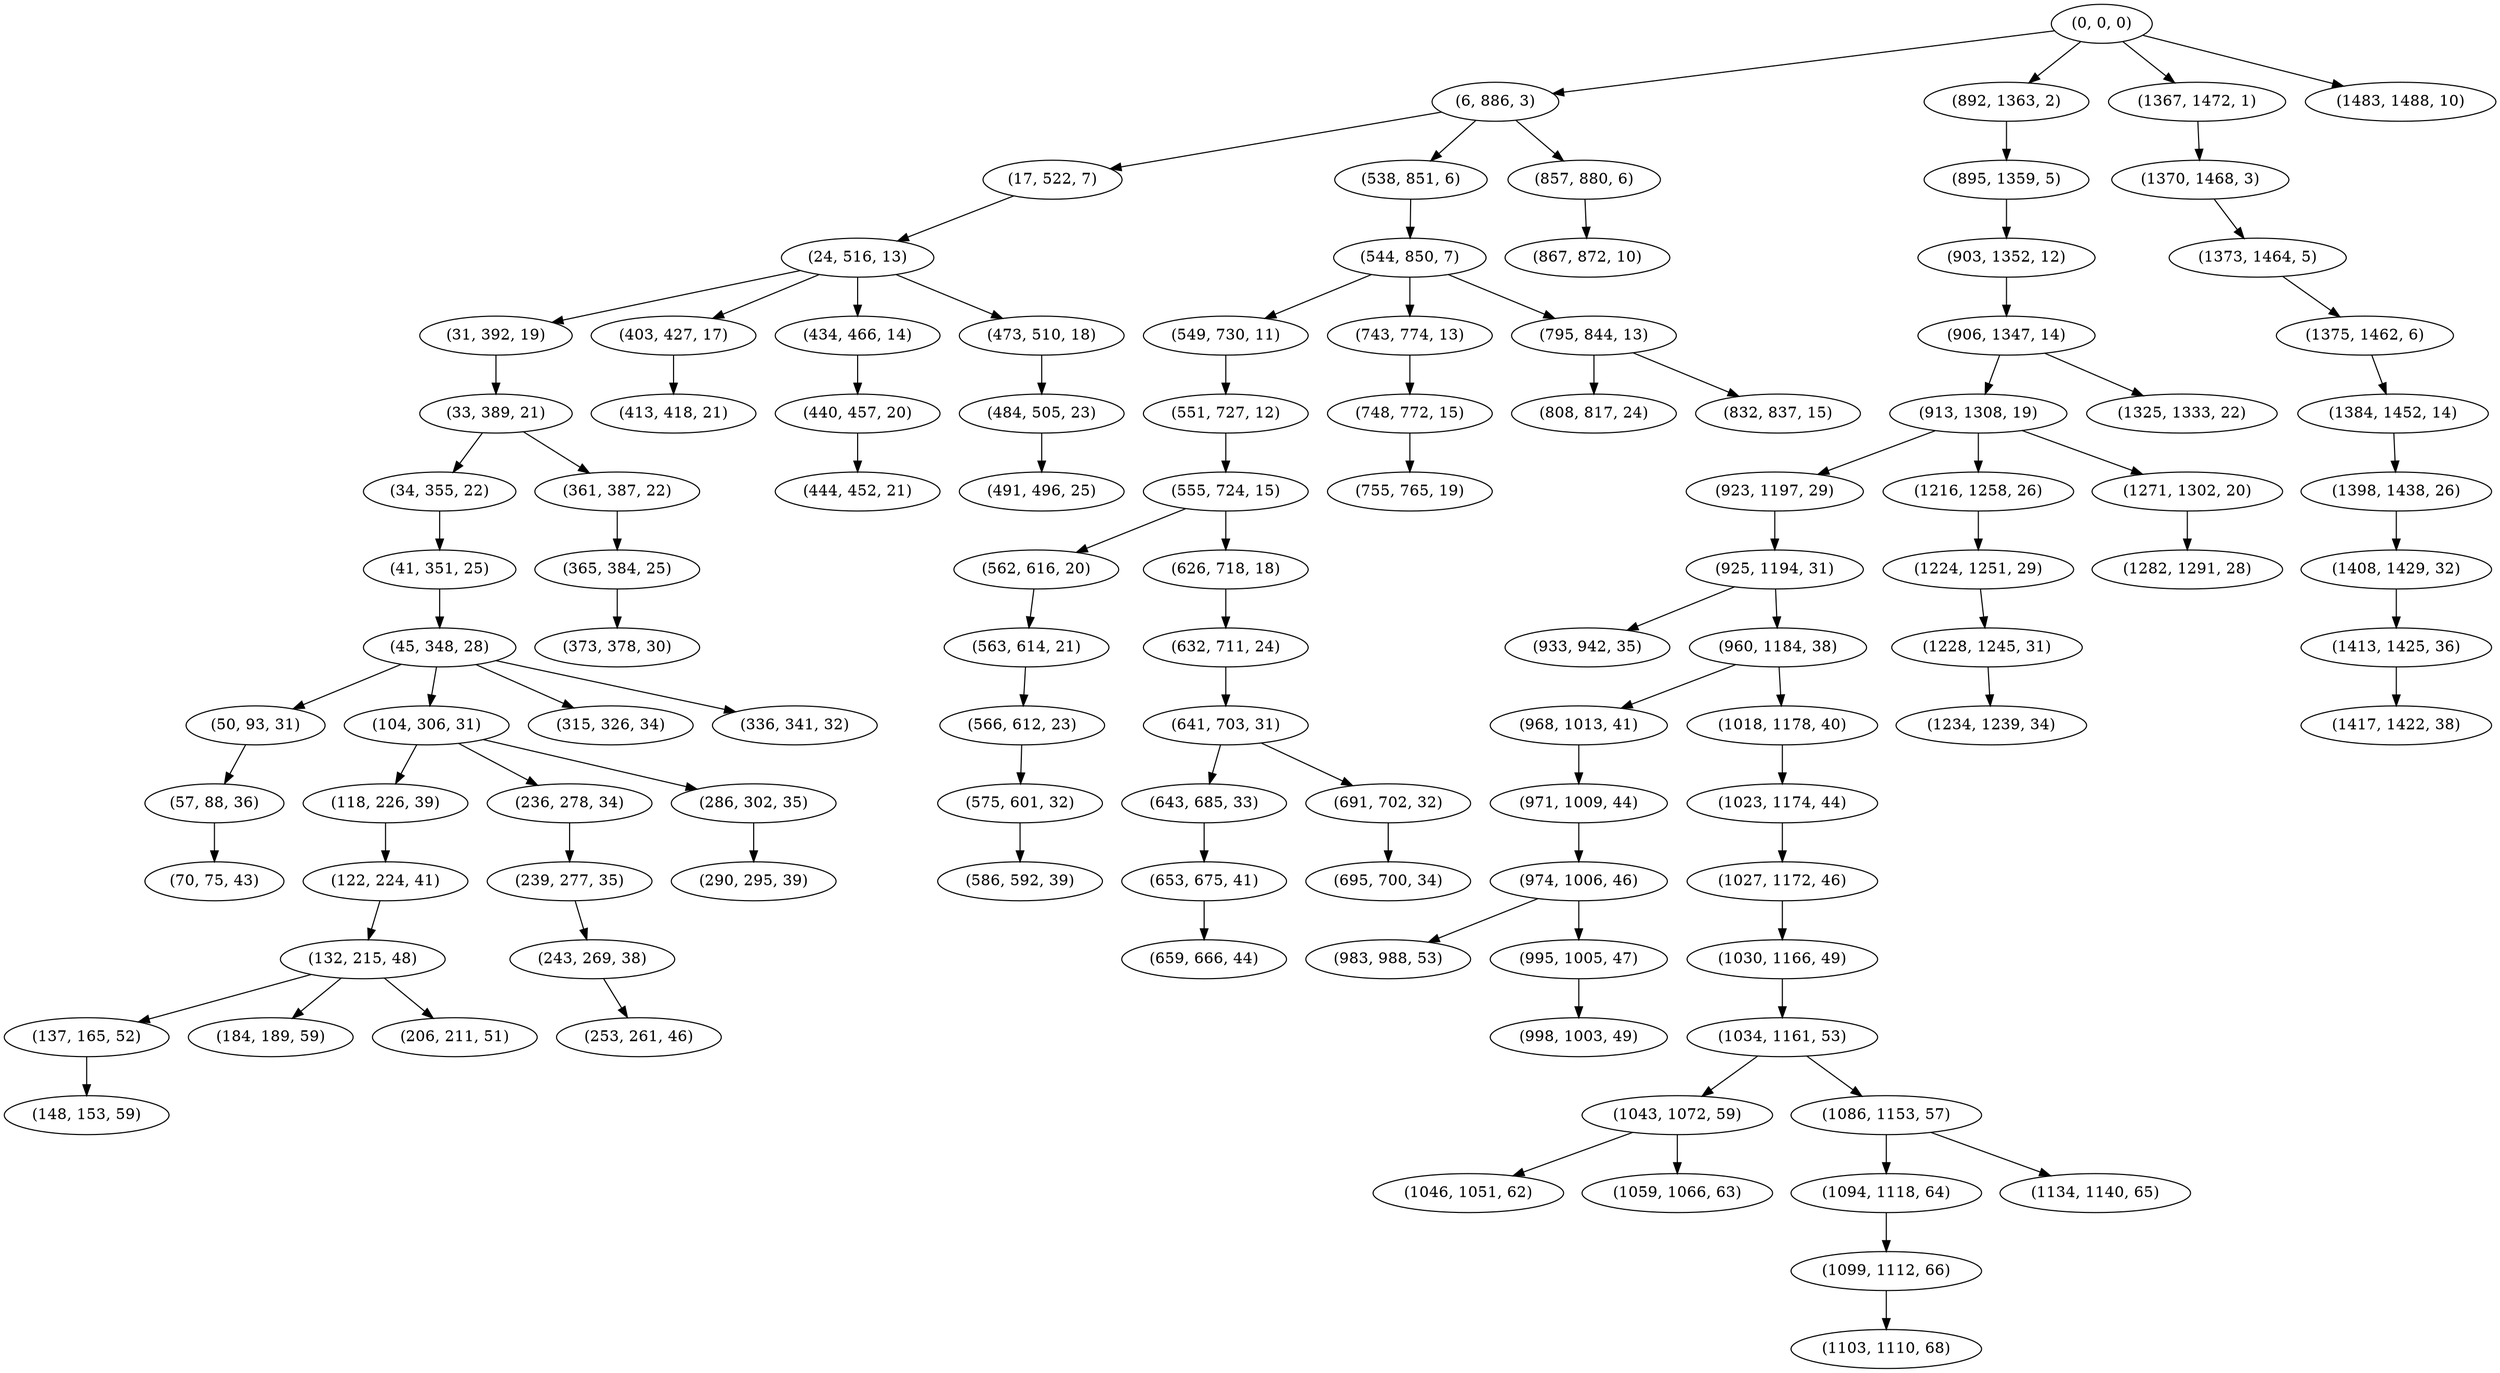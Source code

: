 digraph tree {
    "(0, 0, 0)";
    "(6, 886, 3)";
    "(17, 522, 7)";
    "(24, 516, 13)";
    "(31, 392, 19)";
    "(33, 389, 21)";
    "(34, 355, 22)";
    "(41, 351, 25)";
    "(45, 348, 28)";
    "(50, 93, 31)";
    "(57, 88, 36)";
    "(70, 75, 43)";
    "(104, 306, 31)";
    "(118, 226, 39)";
    "(122, 224, 41)";
    "(132, 215, 48)";
    "(137, 165, 52)";
    "(148, 153, 59)";
    "(184, 189, 59)";
    "(206, 211, 51)";
    "(236, 278, 34)";
    "(239, 277, 35)";
    "(243, 269, 38)";
    "(253, 261, 46)";
    "(286, 302, 35)";
    "(290, 295, 39)";
    "(315, 326, 34)";
    "(336, 341, 32)";
    "(361, 387, 22)";
    "(365, 384, 25)";
    "(373, 378, 30)";
    "(403, 427, 17)";
    "(413, 418, 21)";
    "(434, 466, 14)";
    "(440, 457, 20)";
    "(444, 452, 21)";
    "(473, 510, 18)";
    "(484, 505, 23)";
    "(491, 496, 25)";
    "(538, 851, 6)";
    "(544, 850, 7)";
    "(549, 730, 11)";
    "(551, 727, 12)";
    "(555, 724, 15)";
    "(562, 616, 20)";
    "(563, 614, 21)";
    "(566, 612, 23)";
    "(575, 601, 32)";
    "(586, 592, 39)";
    "(626, 718, 18)";
    "(632, 711, 24)";
    "(641, 703, 31)";
    "(643, 685, 33)";
    "(653, 675, 41)";
    "(659, 666, 44)";
    "(691, 702, 32)";
    "(695, 700, 34)";
    "(743, 774, 13)";
    "(748, 772, 15)";
    "(755, 765, 19)";
    "(795, 844, 13)";
    "(808, 817, 24)";
    "(832, 837, 15)";
    "(857, 880, 6)";
    "(867, 872, 10)";
    "(892, 1363, 2)";
    "(895, 1359, 5)";
    "(903, 1352, 12)";
    "(906, 1347, 14)";
    "(913, 1308, 19)";
    "(923, 1197, 29)";
    "(925, 1194, 31)";
    "(933, 942, 35)";
    "(960, 1184, 38)";
    "(968, 1013, 41)";
    "(971, 1009, 44)";
    "(974, 1006, 46)";
    "(983, 988, 53)";
    "(995, 1005, 47)";
    "(998, 1003, 49)";
    "(1018, 1178, 40)";
    "(1023, 1174, 44)";
    "(1027, 1172, 46)";
    "(1030, 1166, 49)";
    "(1034, 1161, 53)";
    "(1043, 1072, 59)";
    "(1046, 1051, 62)";
    "(1059, 1066, 63)";
    "(1086, 1153, 57)";
    "(1094, 1118, 64)";
    "(1099, 1112, 66)";
    "(1103, 1110, 68)";
    "(1134, 1140, 65)";
    "(1216, 1258, 26)";
    "(1224, 1251, 29)";
    "(1228, 1245, 31)";
    "(1234, 1239, 34)";
    "(1271, 1302, 20)";
    "(1282, 1291, 28)";
    "(1325, 1333, 22)";
    "(1367, 1472, 1)";
    "(1370, 1468, 3)";
    "(1373, 1464, 5)";
    "(1375, 1462, 6)";
    "(1384, 1452, 14)";
    "(1398, 1438, 26)";
    "(1408, 1429, 32)";
    "(1413, 1425, 36)";
    "(1417, 1422, 38)";
    "(1483, 1488, 10)";
    "(0, 0, 0)" -> "(6, 886, 3)";
    "(0, 0, 0)" -> "(892, 1363, 2)";
    "(0, 0, 0)" -> "(1367, 1472, 1)";
    "(0, 0, 0)" -> "(1483, 1488, 10)";
    "(6, 886, 3)" -> "(17, 522, 7)";
    "(6, 886, 3)" -> "(538, 851, 6)";
    "(6, 886, 3)" -> "(857, 880, 6)";
    "(17, 522, 7)" -> "(24, 516, 13)";
    "(24, 516, 13)" -> "(31, 392, 19)";
    "(24, 516, 13)" -> "(403, 427, 17)";
    "(24, 516, 13)" -> "(434, 466, 14)";
    "(24, 516, 13)" -> "(473, 510, 18)";
    "(31, 392, 19)" -> "(33, 389, 21)";
    "(33, 389, 21)" -> "(34, 355, 22)";
    "(33, 389, 21)" -> "(361, 387, 22)";
    "(34, 355, 22)" -> "(41, 351, 25)";
    "(41, 351, 25)" -> "(45, 348, 28)";
    "(45, 348, 28)" -> "(50, 93, 31)";
    "(45, 348, 28)" -> "(104, 306, 31)";
    "(45, 348, 28)" -> "(315, 326, 34)";
    "(45, 348, 28)" -> "(336, 341, 32)";
    "(50, 93, 31)" -> "(57, 88, 36)";
    "(57, 88, 36)" -> "(70, 75, 43)";
    "(104, 306, 31)" -> "(118, 226, 39)";
    "(104, 306, 31)" -> "(236, 278, 34)";
    "(104, 306, 31)" -> "(286, 302, 35)";
    "(118, 226, 39)" -> "(122, 224, 41)";
    "(122, 224, 41)" -> "(132, 215, 48)";
    "(132, 215, 48)" -> "(137, 165, 52)";
    "(132, 215, 48)" -> "(184, 189, 59)";
    "(132, 215, 48)" -> "(206, 211, 51)";
    "(137, 165, 52)" -> "(148, 153, 59)";
    "(236, 278, 34)" -> "(239, 277, 35)";
    "(239, 277, 35)" -> "(243, 269, 38)";
    "(243, 269, 38)" -> "(253, 261, 46)";
    "(286, 302, 35)" -> "(290, 295, 39)";
    "(361, 387, 22)" -> "(365, 384, 25)";
    "(365, 384, 25)" -> "(373, 378, 30)";
    "(403, 427, 17)" -> "(413, 418, 21)";
    "(434, 466, 14)" -> "(440, 457, 20)";
    "(440, 457, 20)" -> "(444, 452, 21)";
    "(473, 510, 18)" -> "(484, 505, 23)";
    "(484, 505, 23)" -> "(491, 496, 25)";
    "(538, 851, 6)" -> "(544, 850, 7)";
    "(544, 850, 7)" -> "(549, 730, 11)";
    "(544, 850, 7)" -> "(743, 774, 13)";
    "(544, 850, 7)" -> "(795, 844, 13)";
    "(549, 730, 11)" -> "(551, 727, 12)";
    "(551, 727, 12)" -> "(555, 724, 15)";
    "(555, 724, 15)" -> "(562, 616, 20)";
    "(555, 724, 15)" -> "(626, 718, 18)";
    "(562, 616, 20)" -> "(563, 614, 21)";
    "(563, 614, 21)" -> "(566, 612, 23)";
    "(566, 612, 23)" -> "(575, 601, 32)";
    "(575, 601, 32)" -> "(586, 592, 39)";
    "(626, 718, 18)" -> "(632, 711, 24)";
    "(632, 711, 24)" -> "(641, 703, 31)";
    "(641, 703, 31)" -> "(643, 685, 33)";
    "(641, 703, 31)" -> "(691, 702, 32)";
    "(643, 685, 33)" -> "(653, 675, 41)";
    "(653, 675, 41)" -> "(659, 666, 44)";
    "(691, 702, 32)" -> "(695, 700, 34)";
    "(743, 774, 13)" -> "(748, 772, 15)";
    "(748, 772, 15)" -> "(755, 765, 19)";
    "(795, 844, 13)" -> "(808, 817, 24)";
    "(795, 844, 13)" -> "(832, 837, 15)";
    "(857, 880, 6)" -> "(867, 872, 10)";
    "(892, 1363, 2)" -> "(895, 1359, 5)";
    "(895, 1359, 5)" -> "(903, 1352, 12)";
    "(903, 1352, 12)" -> "(906, 1347, 14)";
    "(906, 1347, 14)" -> "(913, 1308, 19)";
    "(906, 1347, 14)" -> "(1325, 1333, 22)";
    "(913, 1308, 19)" -> "(923, 1197, 29)";
    "(913, 1308, 19)" -> "(1216, 1258, 26)";
    "(913, 1308, 19)" -> "(1271, 1302, 20)";
    "(923, 1197, 29)" -> "(925, 1194, 31)";
    "(925, 1194, 31)" -> "(933, 942, 35)";
    "(925, 1194, 31)" -> "(960, 1184, 38)";
    "(960, 1184, 38)" -> "(968, 1013, 41)";
    "(960, 1184, 38)" -> "(1018, 1178, 40)";
    "(968, 1013, 41)" -> "(971, 1009, 44)";
    "(971, 1009, 44)" -> "(974, 1006, 46)";
    "(974, 1006, 46)" -> "(983, 988, 53)";
    "(974, 1006, 46)" -> "(995, 1005, 47)";
    "(995, 1005, 47)" -> "(998, 1003, 49)";
    "(1018, 1178, 40)" -> "(1023, 1174, 44)";
    "(1023, 1174, 44)" -> "(1027, 1172, 46)";
    "(1027, 1172, 46)" -> "(1030, 1166, 49)";
    "(1030, 1166, 49)" -> "(1034, 1161, 53)";
    "(1034, 1161, 53)" -> "(1043, 1072, 59)";
    "(1034, 1161, 53)" -> "(1086, 1153, 57)";
    "(1043, 1072, 59)" -> "(1046, 1051, 62)";
    "(1043, 1072, 59)" -> "(1059, 1066, 63)";
    "(1086, 1153, 57)" -> "(1094, 1118, 64)";
    "(1086, 1153, 57)" -> "(1134, 1140, 65)";
    "(1094, 1118, 64)" -> "(1099, 1112, 66)";
    "(1099, 1112, 66)" -> "(1103, 1110, 68)";
    "(1216, 1258, 26)" -> "(1224, 1251, 29)";
    "(1224, 1251, 29)" -> "(1228, 1245, 31)";
    "(1228, 1245, 31)" -> "(1234, 1239, 34)";
    "(1271, 1302, 20)" -> "(1282, 1291, 28)";
    "(1367, 1472, 1)" -> "(1370, 1468, 3)";
    "(1370, 1468, 3)" -> "(1373, 1464, 5)";
    "(1373, 1464, 5)" -> "(1375, 1462, 6)";
    "(1375, 1462, 6)" -> "(1384, 1452, 14)";
    "(1384, 1452, 14)" -> "(1398, 1438, 26)";
    "(1398, 1438, 26)" -> "(1408, 1429, 32)";
    "(1408, 1429, 32)" -> "(1413, 1425, 36)";
    "(1413, 1425, 36)" -> "(1417, 1422, 38)";
}
